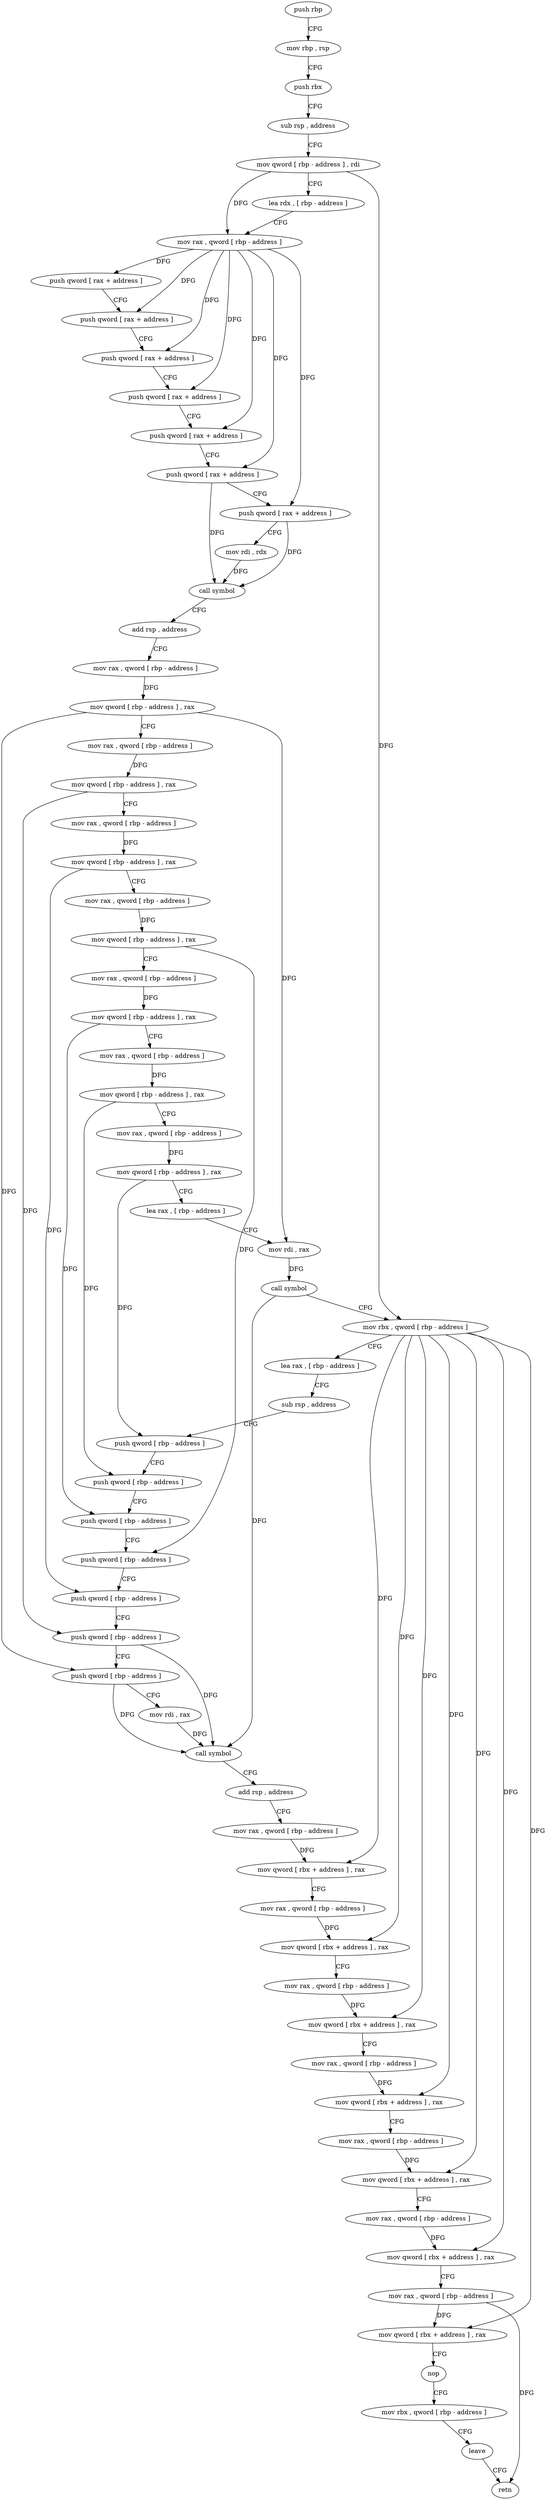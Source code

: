 digraph "func" {
"83277" [label = "push rbp" ]
"83278" [label = "mov rbp , rsp" ]
"83281" [label = "push rbx" ]
"83282" [label = "sub rsp , address" ]
"83289" [label = "mov qword [ rbp - address ] , rdi" ]
"83293" [label = "lea rdx , [ rbp - address ]" ]
"83300" [label = "mov rax , qword [ rbp - address ]" ]
"83304" [label = "push qword [ rax + address ]" ]
"83307" [label = "push qword [ rax + address ]" ]
"83310" [label = "push qword [ rax + address ]" ]
"83313" [label = "push qword [ rax + address ]" ]
"83316" [label = "push qword [ rax + address ]" ]
"83319" [label = "push qword [ rax + address ]" ]
"83322" [label = "push qword [ rax + address ]" ]
"83325" [label = "mov rdi , rdx" ]
"83328" [label = "call symbol" ]
"83333" [label = "add rsp , address" ]
"83337" [label = "mov rax , qword [ rbp - address ]" ]
"83344" [label = "mov qword [ rbp - address ] , rax" ]
"83348" [label = "mov rax , qword [ rbp - address ]" ]
"83355" [label = "mov qword [ rbp - address ] , rax" ]
"83359" [label = "mov rax , qword [ rbp - address ]" ]
"83366" [label = "mov qword [ rbp - address ] , rax" ]
"83370" [label = "mov rax , qword [ rbp - address ]" ]
"83377" [label = "mov qword [ rbp - address ] , rax" ]
"83381" [label = "mov rax , qword [ rbp - address ]" ]
"83385" [label = "mov qword [ rbp - address ] , rax" ]
"83389" [label = "mov rax , qword [ rbp - address ]" ]
"83393" [label = "mov qword [ rbp - address ] , rax" ]
"83397" [label = "mov rax , qword [ rbp - address ]" ]
"83401" [label = "mov qword [ rbp - address ] , rax" ]
"83405" [label = "lea rax , [ rbp - address ]" ]
"83409" [label = "mov rdi , rax" ]
"83412" [label = "call symbol" ]
"83417" [label = "mov rbx , qword [ rbp - address ]" ]
"83421" [label = "lea rax , [ rbp - address ]" ]
"83428" [label = "sub rsp , address" ]
"83432" [label = "push qword [ rbp - address ]" ]
"83435" [label = "push qword [ rbp - address ]" ]
"83438" [label = "push qword [ rbp - address ]" ]
"83441" [label = "push qword [ rbp - address ]" ]
"83444" [label = "push qword [ rbp - address ]" ]
"83447" [label = "push qword [ rbp - address ]" ]
"83450" [label = "push qword [ rbp - address ]" ]
"83453" [label = "mov rdi , rax" ]
"83456" [label = "call symbol" ]
"83461" [label = "add rsp , address" ]
"83465" [label = "mov rax , qword [ rbp - address ]" ]
"83472" [label = "mov qword [ rbx + address ] , rax" ]
"83476" [label = "mov rax , qword [ rbp - address ]" ]
"83483" [label = "mov qword [ rbx + address ] , rax" ]
"83487" [label = "mov rax , qword [ rbp - address ]" ]
"83494" [label = "mov qword [ rbx + address ] , rax" ]
"83498" [label = "mov rax , qword [ rbp - address ]" ]
"83505" [label = "mov qword [ rbx + address ] , rax" ]
"83509" [label = "mov rax , qword [ rbp - address ]" ]
"83513" [label = "mov qword [ rbx + address ] , rax" ]
"83517" [label = "mov rax , qword [ rbp - address ]" ]
"83521" [label = "mov qword [ rbx + address ] , rax" ]
"83525" [label = "mov rax , qword [ rbp - address ]" ]
"83529" [label = "mov qword [ rbx + address ] , rax" ]
"83533" [label = "nop" ]
"83534" [label = "mov rbx , qword [ rbp - address ]" ]
"83538" [label = "leave" ]
"83539" [label = "retn" ]
"83277" -> "83278" [ label = "CFG" ]
"83278" -> "83281" [ label = "CFG" ]
"83281" -> "83282" [ label = "CFG" ]
"83282" -> "83289" [ label = "CFG" ]
"83289" -> "83293" [ label = "CFG" ]
"83289" -> "83300" [ label = "DFG" ]
"83289" -> "83417" [ label = "DFG" ]
"83293" -> "83300" [ label = "CFG" ]
"83300" -> "83304" [ label = "DFG" ]
"83300" -> "83307" [ label = "DFG" ]
"83300" -> "83310" [ label = "DFG" ]
"83300" -> "83313" [ label = "DFG" ]
"83300" -> "83316" [ label = "DFG" ]
"83300" -> "83319" [ label = "DFG" ]
"83300" -> "83322" [ label = "DFG" ]
"83304" -> "83307" [ label = "CFG" ]
"83307" -> "83310" [ label = "CFG" ]
"83310" -> "83313" [ label = "CFG" ]
"83313" -> "83316" [ label = "CFG" ]
"83316" -> "83319" [ label = "CFG" ]
"83319" -> "83322" [ label = "CFG" ]
"83319" -> "83328" [ label = "DFG" ]
"83322" -> "83325" [ label = "CFG" ]
"83322" -> "83328" [ label = "DFG" ]
"83325" -> "83328" [ label = "DFG" ]
"83328" -> "83333" [ label = "CFG" ]
"83333" -> "83337" [ label = "CFG" ]
"83337" -> "83344" [ label = "DFG" ]
"83344" -> "83348" [ label = "CFG" ]
"83344" -> "83450" [ label = "DFG" ]
"83344" -> "83409" [ label = "DFG" ]
"83348" -> "83355" [ label = "DFG" ]
"83355" -> "83359" [ label = "CFG" ]
"83355" -> "83447" [ label = "DFG" ]
"83359" -> "83366" [ label = "DFG" ]
"83366" -> "83370" [ label = "CFG" ]
"83366" -> "83444" [ label = "DFG" ]
"83370" -> "83377" [ label = "DFG" ]
"83377" -> "83381" [ label = "CFG" ]
"83377" -> "83441" [ label = "DFG" ]
"83381" -> "83385" [ label = "DFG" ]
"83385" -> "83389" [ label = "CFG" ]
"83385" -> "83438" [ label = "DFG" ]
"83389" -> "83393" [ label = "DFG" ]
"83393" -> "83397" [ label = "CFG" ]
"83393" -> "83435" [ label = "DFG" ]
"83397" -> "83401" [ label = "DFG" ]
"83401" -> "83405" [ label = "CFG" ]
"83401" -> "83432" [ label = "DFG" ]
"83405" -> "83409" [ label = "CFG" ]
"83409" -> "83412" [ label = "DFG" ]
"83412" -> "83417" [ label = "CFG" ]
"83412" -> "83456" [ label = "DFG" ]
"83417" -> "83421" [ label = "CFG" ]
"83417" -> "83472" [ label = "DFG" ]
"83417" -> "83483" [ label = "DFG" ]
"83417" -> "83494" [ label = "DFG" ]
"83417" -> "83505" [ label = "DFG" ]
"83417" -> "83513" [ label = "DFG" ]
"83417" -> "83521" [ label = "DFG" ]
"83417" -> "83529" [ label = "DFG" ]
"83421" -> "83428" [ label = "CFG" ]
"83428" -> "83432" [ label = "CFG" ]
"83432" -> "83435" [ label = "CFG" ]
"83435" -> "83438" [ label = "CFG" ]
"83438" -> "83441" [ label = "CFG" ]
"83441" -> "83444" [ label = "CFG" ]
"83444" -> "83447" [ label = "CFG" ]
"83447" -> "83450" [ label = "CFG" ]
"83447" -> "83456" [ label = "DFG" ]
"83450" -> "83453" [ label = "CFG" ]
"83450" -> "83456" [ label = "DFG" ]
"83453" -> "83456" [ label = "DFG" ]
"83456" -> "83461" [ label = "CFG" ]
"83461" -> "83465" [ label = "CFG" ]
"83465" -> "83472" [ label = "DFG" ]
"83472" -> "83476" [ label = "CFG" ]
"83476" -> "83483" [ label = "DFG" ]
"83483" -> "83487" [ label = "CFG" ]
"83487" -> "83494" [ label = "DFG" ]
"83494" -> "83498" [ label = "CFG" ]
"83498" -> "83505" [ label = "DFG" ]
"83505" -> "83509" [ label = "CFG" ]
"83509" -> "83513" [ label = "DFG" ]
"83513" -> "83517" [ label = "CFG" ]
"83517" -> "83521" [ label = "DFG" ]
"83521" -> "83525" [ label = "CFG" ]
"83525" -> "83529" [ label = "DFG" ]
"83525" -> "83539" [ label = "DFG" ]
"83529" -> "83533" [ label = "CFG" ]
"83533" -> "83534" [ label = "CFG" ]
"83534" -> "83538" [ label = "CFG" ]
"83538" -> "83539" [ label = "CFG" ]
}
